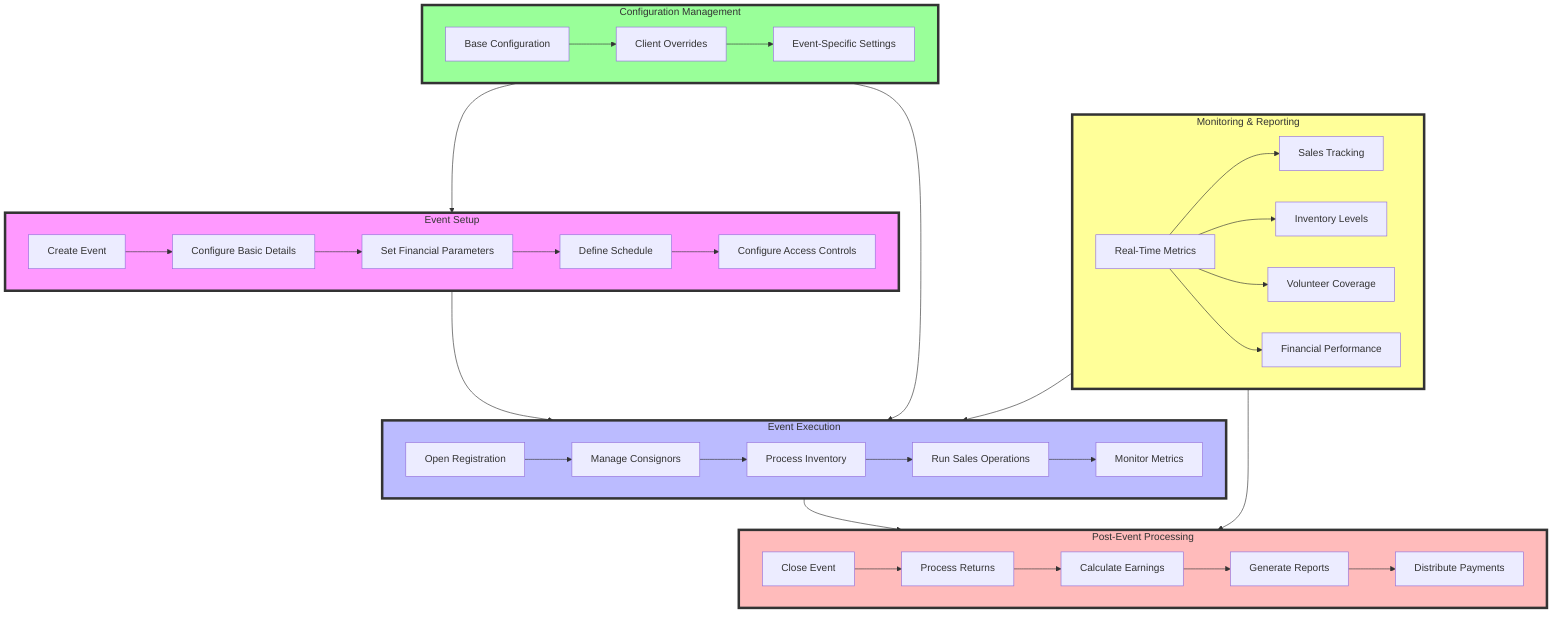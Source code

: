 flowchart TD
    subgraph Setup[Event Setup]
        A1[Create Event] --> A2[Configure Basic Details]
        A2 --> A3[Set Financial Parameters]
        A3 --> A4[Define Schedule]
        A4 --> A5[Configure Access Controls]
    end

    subgraph Execution[Event Execution]
        B1[Open Registration] --> B2[Manage Consignors]
        B2 --> B3[Process Inventory]
        B3 --> B4[Run Sales Operations]
        B4 --> B5[Monitor Metrics]
    end

    subgraph PostEvent[Post-Event Processing]
        C1[Close Event] --> C2[Process Returns]
        C2 --> C3[Calculate Earnings]
        C3 --> C4[Generate Reports]
        C4 --> C5[Distribute Payments]
    end

    subgraph Configuration[Configuration Management]
        D1[Base Configuration] --> D2[Client Overrides]
        D2 --> D3[Event-Specific Settings]
    end

    subgraph Monitoring[Monitoring & Reporting]
        E1[Real-Time Metrics] --> E2[Sales Tracking]
        E1 --> E3[Inventory Levels]
        E1 --> E4[Volunteer Coverage]
        E1 --> E5[Financial Performance]
    end

    Setup --> Execution
    Execution --> PostEvent
    Configuration --> Setup
    Configuration --> Execution
    Monitoring --> Execution
    Monitoring --> PostEvent

    style Setup fill:#f9f,stroke:#333,stroke-width:4px
    style Execution fill:#bbf,stroke:#333,stroke-width:4px
    style PostEvent fill:#fbb,stroke:#333,stroke-width:4px
    style Configuration fill:#9f9,stroke:#333,stroke-width:4px
    style Monitoring fill:#ff9,stroke:#333,stroke-width:4px